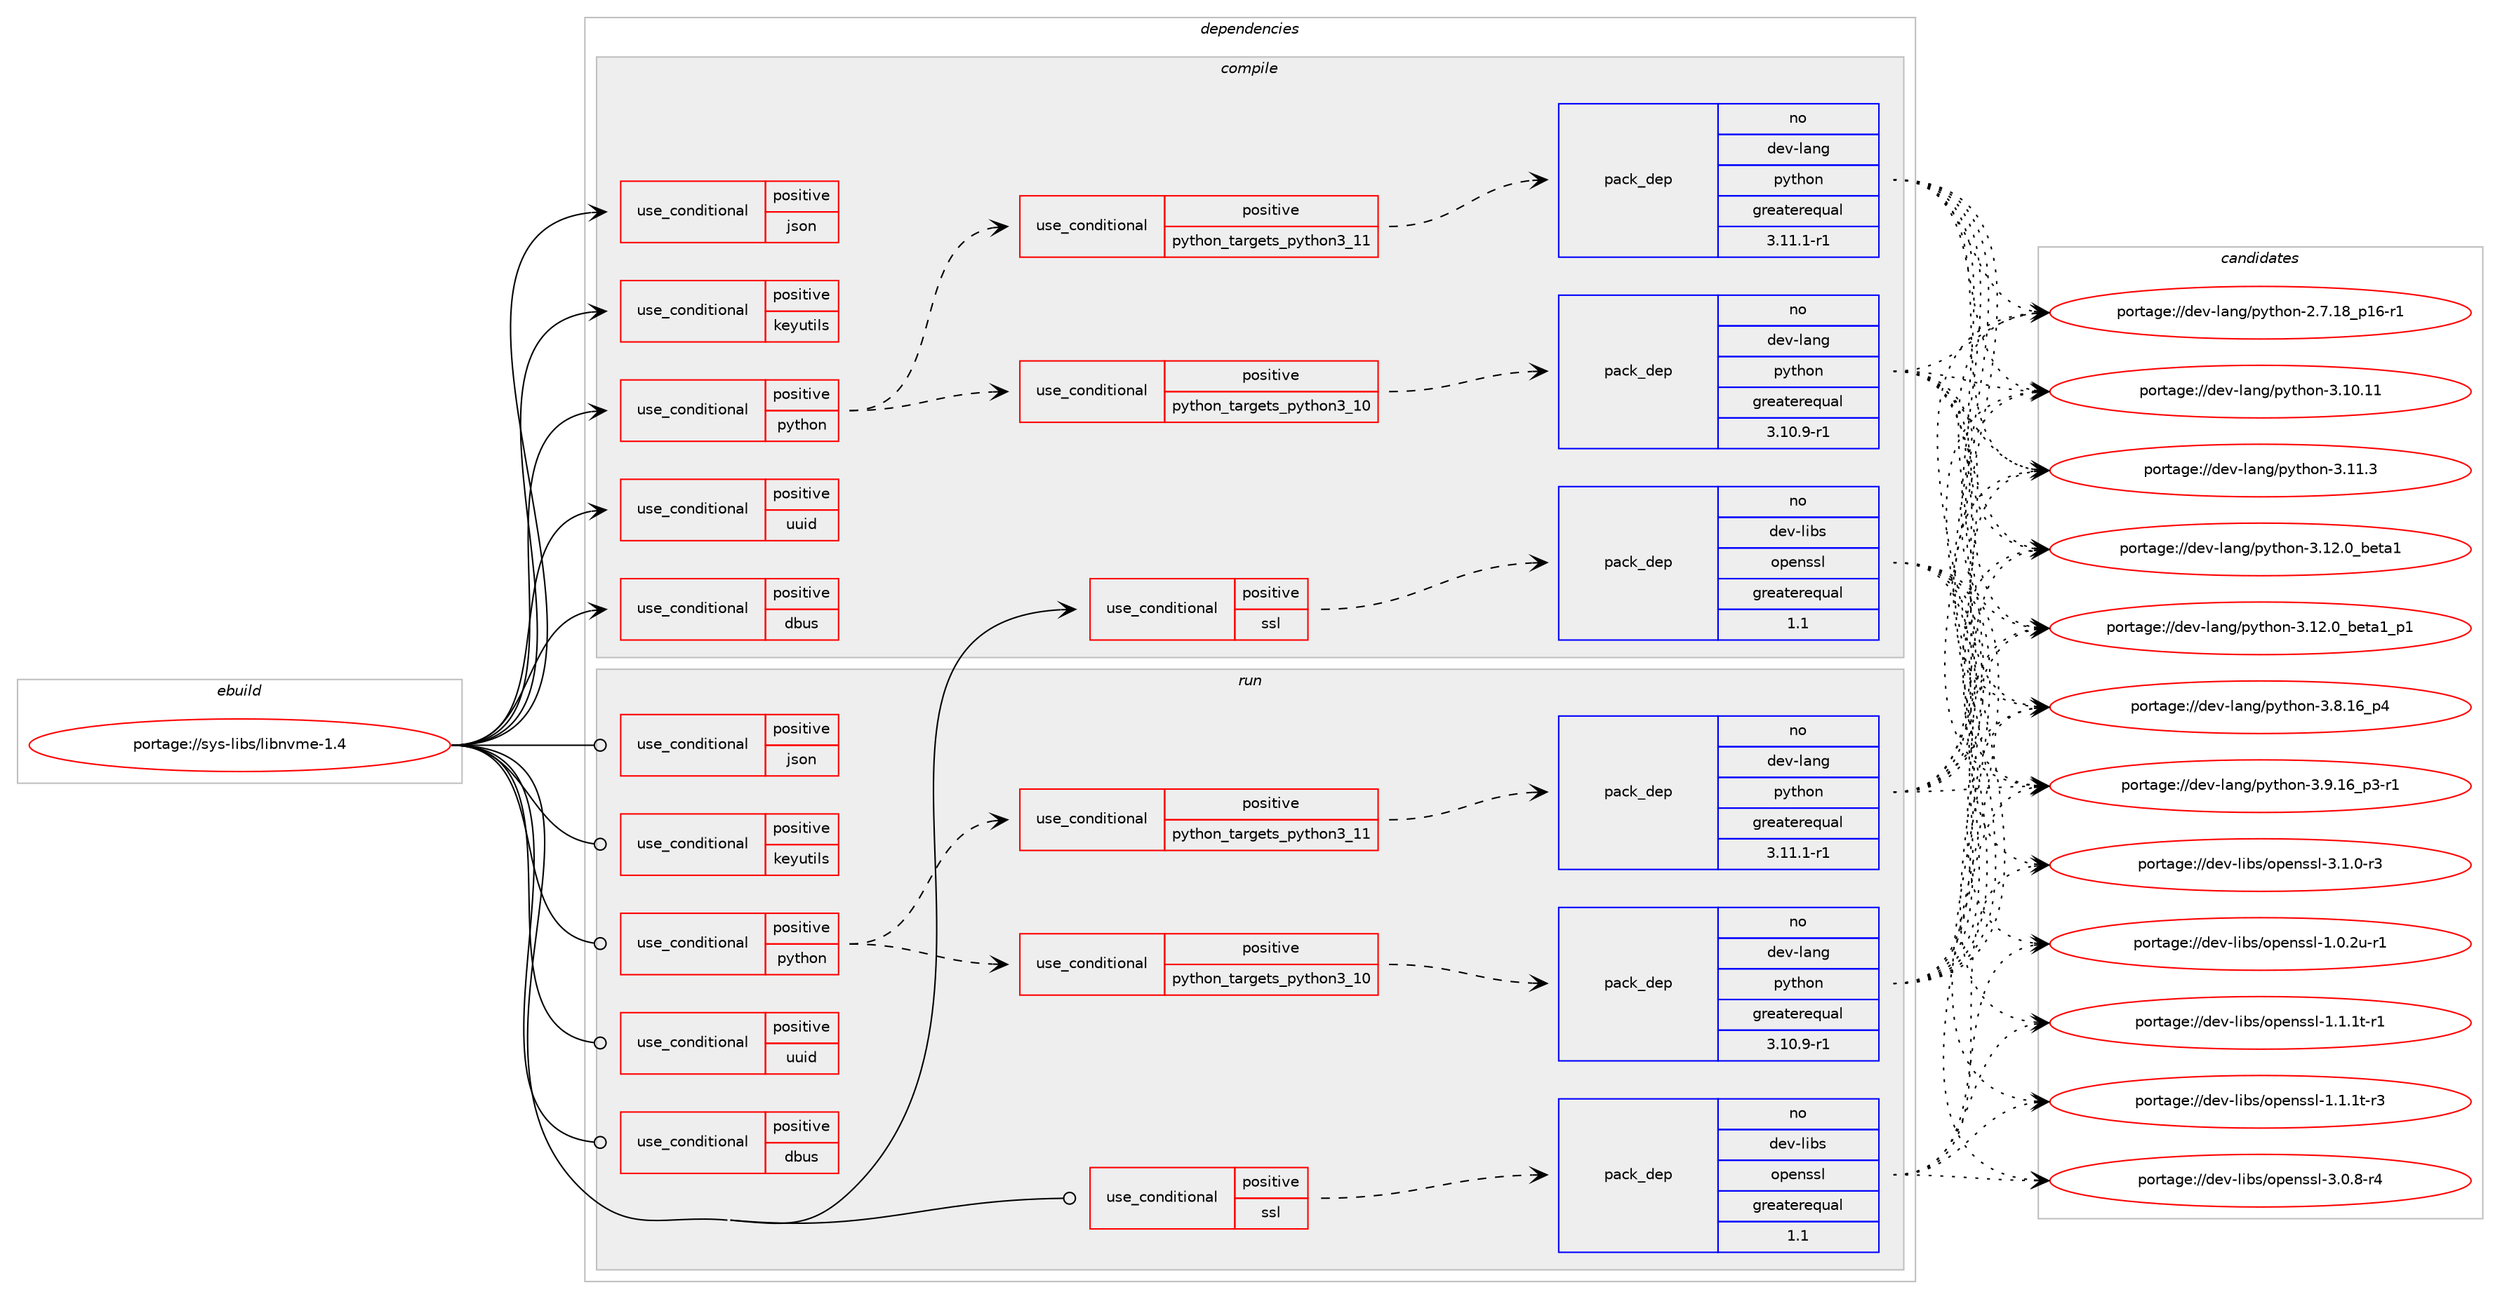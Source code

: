 digraph prolog {

# *************
# Graph options
# *************

newrank=true;
concentrate=true;
compound=true;
graph [rankdir=LR,fontname=Helvetica,fontsize=10,ranksep=1.5];#, ranksep=2.5, nodesep=0.2];
edge  [arrowhead=vee];
node  [fontname=Helvetica,fontsize=10];

# **********
# The ebuild
# **********

subgraph cluster_leftcol {
color=gray;
rank=same;
label=<<i>ebuild</i>>;
id [label="portage://sys-libs/libnvme-1.4", color=red, width=4, href="../sys-libs/libnvme-1.4.svg"];
}

# ****************
# The dependencies
# ****************

subgraph cluster_midcol {
color=gray;
label=<<i>dependencies</i>>;
subgraph cluster_compile {
fillcolor="#eeeeee";
style=filled;
label=<<i>compile</i>>;
subgraph cond3431 {
dependency5155 [label=<<TABLE BORDER="0" CELLBORDER="1" CELLSPACING="0" CELLPADDING="4"><TR><TD ROWSPAN="3" CELLPADDING="10">use_conditional</TD></TR><TR><TD>positive</TD></TR><TR><TD>dbus</TD></TR></TABLE>>, shape=none, color=red];
# *** BEGIN UNKNOWN DEPENDENCY TYPE (TODO) ***
# dependency5155 -> package_dependency(portage://sys-libs/libnvme-1.4,install,no,sys-apps,dbus,none,[,,],any_same_slot,[])
# *** END UNKNOWN DEPENDENCY TYPE (TODO) ***

}
id:e -> dependency5155:w [weight=20,style="solid",arrowhead="vee"];
subgraph cond3432 {
dependency5156 [label=<<TABLE BORDER="0" CELLBORDER="1" CELLSPACING="0" CELLPADDING="4"><TR><TD ROWSPAN="3" CELLPADDING="10">use_conditional</TD></TR><TR><TD>positive</TD></TR><TR><TD>json</TD></TR></TABLE>>, shape=none, color=red];
# *** BEGIN UNKNOWN DEPENDENCY TYPE (TODO) ***
# dependency5156 -> package_dependency(portage://sys-libs/libnvme-1.4,install,no,dev-libs,json-c,none,[,,],any_same_slot,[])
# *** END UNKNOWN DEPENDENCY TYPE (TODO) ***

}
id:e -> dependency5156:w [weight=20,style="solid",arrowhead="vee"];
subgraph cond3433 {
dependency5157 [label=<<TABLE BORDER="0" CELLBORDER="1" CELLSPACING="0" CELLPADDING="4"><TR><TD ROWSPAN="3" CELLPADDING="10">use_conditional</TD></TR><TR><TD>positive</TD></TR><TR><TD>keyutils</TD></TR></TABLE>>, shape=none, color=red];
# *** BEGIN UNKNOWN DEPENDENCY TYPE (TODO) ***
# dependency5157 -> package_dependency(portage://sys-libs/libnvme-1.4,install,no,sys-apps,keyutils,none,[,,],any_same_slot,[])
# *** END UNKNOWN DEPENDENCY TYPE (TODO) ***

}
id:e -> dependency5157:w [weight=20,style="solid",arrowhead="vee"];
subgraph cond3434 {
dependency5158 [label=<<TABLE BORDER="0" CELLBORDER="1" CELLSPACING="0" CELLPADDING="4"><TR><TD ROWSPAN="3" CELLPADDING="10">use_conditional</TD></TR><TR><TD>positive</TD></TR><TR><TD>python</TD></TR></TABLE>>, shape=none, color=red];
subgraph cond3435 {
dependency5159 [label=<<TABLE BORDER="0" CELLBORDER="1" CELLSPACING="0" CELLPADDING="4"><TR><TD ROWSPAN="3" CELLPADDING="10">use_conditional</TD></TR><TR><TD>positive</TD></TR><TR><TD>python_targets_python3_10</TD></TR></TABLE>>, shape=none, color=red];
subgraph pack1696 {
dependency5160 [label=<<TABLE BORDER="0" CELLBORDER="1" CELLSPACING="0" CELLPADDING="4" WIDTH="220"><TR><TD ROWSPAN="6" CELLPADDING="30">pack_dep</TD></TR><TR><TD WIDTH="110">no</TD></TR><TR><TD>dev-lang</TD></TR><TR><TD>python</TD></TR><TR><TD>greaterequal</TD></TR><TR><TD>3.10.9-r1</TD></TR></TABLE>>, shape=none, color=blue];
}
dependency5159:e -> dependency5160:w [weight=20,style="dashed",arrowhead="vee"];
}
dependency5158:e -> dependency5159:w [weight=20,style="dashed",arrowhead="vee"];
subgraph cond3436 {
dependency5161 [label=<<TABLE BORDER="0" CELLBORDER="1" CELLSPACING="0" CELLPADDING="4"><TR><TD ROWSPAN="3" CELLPADDING="10">use_conditional</TD></TR><TR><TD>positive</TD></TR><TR><TD>python_targets_python3_11</TD></TR></TABLE>>, shape=none, color=red];
subgraph pack1697 {
dependency5162 [label=<<TABLE BORDER="0" CELLBORDER="1" CELLSPACING="0" CELLPADDING="4" WIDTH="220"><TR><TD ROWSPAN="6" CELLPADDING="30">pack_dep</TD></TR><TR><TD WIDTH="110">no</TD></TR><TR><TD>dev-lang</TD></TR><TR><TD>python</TD></TR><TR><TD>greaterequal</TD></TR><TR><TD>3.11.1-r1</TD></TR></TABLE>>, shape=none, color=blue];
}
dependency5161:e -> dependency5162:w [weight=20,style="dashed",arrowhead="vee"];
}
dependency5158:e -> dependency5161:w [weight=20,style="dashed",arrowhead="vee"];
}
id:e -> dependency5158:w [weight=20,style="solid",arrowhead="vee"];
subgraph cond3437 {
dependency5163 [label=<<TABLE BORDER="0" CELLBORDER="1" CELLSPACING="0" CELLPADDING="4"><TR><TD ROWSPAN="3" CELLPADDING="10">use_conditional</TD></TR><TR><TD>positive</TD></TR><TR><TD>ssl</TD></TR></TABLE>>, shape=none, color=red];
subgraph pack1698 {
dependency5164 [label=<<TABLE BORDER="0" CELLBORDER="1" CELLSPACING="0" CELLPADDING="4" WIDTH="220"><TR><TD ROWSPAN="6" CELLPADDING="30">pack_dep</TD></TR><TR><TD WIDTH="110">no</TD></TR><TR><TD>dev-libs</TD></TR><TR><TD>openssl</TD></TR><TR><TD>greaterequal</TD></TR><TR><TD>1.1</TD></TR></TABLE>>, shape=none, color=blue];
}
dependency5163:e -> dependency5164:w [weight=20,style="dashed",arrowhead="vee"];
}
id:e -> dependency5163:w [weight=20,style="solid",arrowhead="vee"];
subgraph cond3438 {
dependency5165 [label=<<TABLE BORDER="0" CELLBORDER="1" CELLSPACING="0" CELLPADDING="4"><TR><TD ROWSPAN="3" CELLPADDING="10">use_conditional</TD></TR><TR><TD>positive</TD></TR><TR><TD>uuid</TD></TR></TABLE>>, shape=none, color=red];
# *** BEGIN UNKNOWN DEPENDENCY TYPE (TODO) ***
# dependency5165 -> package_dependency(portage://sys-libs/libnvme-1.4,install,no,sys-apps,util-linux,none,[,,],any_same_slot,[])
# *** END UNKNOWN DEPENDENCY TYPE (TODO) ***

}
id:e -> dependency5165:w [weight=20,style="solid",arrowhead="vee"];
}
subgraph cluster_compileandrun {
fillcolor="#eeeeee";
style=filled;
label=<<i>compile and run</i>>;
}
subgraph cluster_run {
fillcolor="#eeeeee";
style=filled;
label=<<i>run</i>>;
subgraph cond3439 {
dependency5166 [label=<<TABLE BORDER="0" CELLBORDER="1" CELLSPACING="0" CELLPADDING="4"><TR><TD ROWSPAN="3" CELLPADDING="10">use_conditional</TD></TR><TR><TD>positive</TD></TR><TR><TD>dbus</TD></TR></TABLE>>, shape=none, color=red];
# *** BEGIN UNKNOWN DEPENDENCY TYPE (TODO) ***
# dependency5166 -> package_dependency(portage://sys-libs/libnvme-1.4,run,no,sys-apps,dbus,none,[,,],any_same_slot,[])
# *** END UNKNOWN DEPENDENCY TYPE (TODO) ***

}
id:e -> dependency5166:w [weight=20,style="solid",arrowhead="odot"];
subgraph cond3440 {
dependency5167 [label=<<TABLE BORDER="0" CELLBORDER="1" CELLSPACING="0" CELLPADDING="4"><TR><TD ROWSPAN="3" CELLPADDING="10">use_conditional</TD></TR><TR><TD>positive</TD></TR><TR><TD>json</TD></TR></TABLE>>, shape=none, color=red];
# *** BEGIN UNKNOWN DEPENDENCY TYPE (TODO) ***
# dependency5167 -> package_dependency(portage://sys-libs/libnvme-1.4,run,no,dev-libs,json-c,none,[,,],any_same_slot,[])
# *** END UNKNOWN DEPENDENCY TYPE (TODO) ***

}
id:e -> dependency5167:w [weight=20,style="solid",arrowhead="odot"];
subgraph cond3441 {
dependency5168 [label=<<TABLE BORDER="0" CELLBORDER="1" CELLSPACING="0" CELLPADDING="4"><TR><TD ROWSPAN="3" CELLPADDING="10">use_conditional</TD></TR><TR><TD>positive</TD></TR><TR><TD>keyutils</TD></TR></TABLE>>, shape=none, color=red];
# *** BEGIN UNKNOWN DEPENDENCY TYPE (TODO) ***
# dependency5168 -> package_dependency(portage://sys-libs/libnvme-1.4,run,no,sys-apps,keyutils,none,[,,],any_same_slot,[])
# *** END UNKNOWN DEPENDENCY TYPE (TODO) ***

}
id:e -> dependency5168:w [weight=20,style="solid",arrowhead="odot"];
subgraph cond3442 {
dependency5169 [label=<<TABLE BORDER="0" CELLBORDER="1" CELLSPACING="0" CELLPADDING="4"><TR><TD ROWSPAN="3" CELLPADDING="10">use_conditional</TD></TR><TR><TD>positive</TD></TR><TR><TD>python</TD></TR></TABLE>>, shape=none, color=red];
subgraph cond3443 {
dependency5170 [label=<<TABLE BORDER="0" CELLBORDER="1" CELLSPACING="0" CELLPADDING="4"><TR><TD ROWSPAN="3" CELLPADDING="10">use_conditional</TD></TR><TR><TD>positive</TD></TR><TR><TD>python_targets_python3_10</TD></TR></TABLE>>, shape=none, color=red];
subgraph pack1699 {
dependency5171 [label=<<TABLE BORDER="0" CELLBORDER="1" CELLSPACING="0" CELLPADDING="4" WIDTH="220"><TR><TD ROWSPAN="6" CELLPADDING="30">pack_dep</TD></TR><TR><TD WIDTH="110">no</TD></TR><TR><TD>dev-lang</TD></TR><TR><TD>python</TD></TR><TR><TD>greaterequal</TD></TR><TR><TD>3.10.9-r1</TD></TR></TABLE>>, shape=none, color=blue];
}
dependency5170:e -> dependency5171:w [weight=20,style="dashed",arrowhead="vee"];
}
dependency5169:e -> dependency5170:w [weight=20,style="dashed",arrowhead="vee"];
subgraph cond3444 {
dependency5172 [label=<<TABLE BORDER="0" CELLBORDER="1" CELLSPACING="0" CELLPADDING="4"><TR><TD ROWSPAN="3" CELLPADDING="10">use_conditional</TD></TR><TR><TD>positive</TD></TR><TR><TD>python_targets_python3_11</TD></TR></TABLE>>, shape=none, color=red];
subgraph pack1700 {
dependency5173 [label=<<TABLE BORDER="0" CELLBORDER="1" CELLSPACING="0" CELLPADDING="4" WIDTH="220"><TR><TD ROWSPAN="6" CELLPADDING="30">pack_dep</TD></TR><TR><TD WIDTH="110">no</TD></TR><TR><TD>dev-lang</TD></TR><TR><TD>python</TD></TR><TR><TD>greaterequal</TD></TR><TR><TD>3.11.1-r1</TD></TR></TABLE>>, shape=none, color=blue];
}
dependency5172:e -> dependency5173:w [weight=20,style="dashed",arrowhead="vee"];
}
dependency5169:e -> dependency5172:w [weight=20,style="dashed",arrowhead="vee"];
}
id:e -> dependency5169:w [weight=20,style="solid",arrowhead="odot"];
subgraph cond3445 {
dependency5174 [label=<<TABLE BORDER="0" CELLBORDER="1" CELLSPACING="0" CELLPADDING="4"><TR><TD ROWSPAN="3" CELLPADDING="10">use_conditional</TD></TR><TR><TD>positive</TD></TR><TR><TD>ssl</TD></TR></TABLE>>, shape=none, color=red];
subgraph pack1701 {
dependency5175 [label=<<TABLE BORDER="0" CELLBORDER="1" CELLSPACING="0" CELLPADDING="4" WIDTH="220"><TR><TD ROWSPAN="6" CELLPADDING="30">pack_dep</TD></TR><TR><TD WIDTH="110">no</TD></TR><TR><TD>dev-libs</TD></TR><TR><TD>openssl</TD></TR><TR><TD>greaterequal</TD></TR><TR><TD>1.1</TD></TR></TABLE>>, shape=none, color=blue];
}
dependency5174:e -> dependency5175:w [weight=20,style="dashed",arrowhead="vee"];
}
id:e -> dependency5174:w [weight=20,style="solid",arrowhead="odot"];
subgraph cond3446 {
dependency5176 [label=<<TABLE BORDER="0" CELLBORDER="1" CELLSPACING="0" CELLPADDING="4"><TR><TD ROWSPAN="3" CELLPADDING="10">use_conditional</TD></TR><TR><TD>positive</TD></TR><TR><TD>uuid</TD></TR></TABLE>>, shape=none, color=red];
# *** BEGIN UNKNOWN DEPENDENCY TYPE (TODO) ***
# dependency5176 -> package_dependency(portage://sys-libs/libnvme-1.4,run,no,sys-apps,util-linux,none,[,,],any_same_slot,[])
# *** END UNKNOWN DEPENDENCY TYPE (TODO) ***

}
id:e -> dependency5176:w [weight=20,style="solid",arrowhead="odot"];
}
}

# **************
# The candidates
# **************

subgraph cluster_choices {
rank=same;
color=gray;
label=<<i>candidates</i>>;

subgraph choice1696 {
color=black;
nodesep=1;
choice100101118451089711010347112121116104111110455046554649569511249544511449 [label="portage://dev-lang/python-2.7.18_p16-r1", color=red, width=4,href="../dev-lang/python-2.7.18_p16-r1.svg"];
choice1001011184510897110103471121211161041111104551464948464949 [label="portage://dev-lang/python-3.10.11", color=red, width=4,href="../dev-lang/python-3.10.11.svg"];
choice10010111845108971101034711212111610411111045514649494651 [label="portage://dev-lang/python-3.11.3", color=red, width=4,href="../dev-lang/python-3.11.3.svg"];
choice1001011184510897110103471121211161041111104551464950464895981011169749 [label="portage://dev-lang/python-3.12.0_beta1", color=red, width=4,href="../dev-lang/python-3.12.0_beta1.svg"];
choice10010111845108971101034711212111610411111045514649504648959810111697499511249 [label="portage://dev-lang/python-3.12.0_beta1_p1", color=red, width=4,href="../dev-lang/python-3.12.0_beta1_p1.svg"];
choice100101118451089711010347112121116104111110455146564649549511252 [label="portage://dev-lang/python-3.8.16_p4", color=red, width=4,href="../dev-lang/python-3.8.16_p4.svg"];
choice1001011184510897110103471121211161041111104551465746495495112514511449 [label="portage://dev-lang/python-3.9.16_p3-r1", color=red, width=4,href="../dev-lang/python-3.9.16_p3-r1.svg"];
dependency5160:e -> choice100101118451089711010347112121116104111110455046554649569511249544511449:w [style=dotted,weight="100"];
dependency5160:e -> choice1001011184510897110103471121211161041111104551464948464949:w [style=dotted,weight="100"];
dependency5160:e -> choice10010111845108971101034711212111610411111045514649494651:w [style=dotted,weight="100"];
dependency5160:e -> choice1001011184510897110103471121211161041111104551464950464895981011169749:w [style=dotted,weight="100"];
dependency5160:e -> choice10010111845108971101034711212111610411111045514649504648959810111697499511249:w [style=dotted,weight="100"];
dependency5160:e -> choice100101118451089711010347112121116104111110455146564649549511252:w [style=dotted,weight="100"];
dependency5160:e -> choice1001011184510897110103471121211161041111104551465746495495112514511449:w [style=dotted,weight="100"];
}
subgraph choice1697 {
color=black;
nodesep=1;
choice100101118451089711010347112121116104111110455046554649569511249544511449 [label="portage://dev-lang/python-2.7.18_p16-r1", color=red, width=4,href="../dev-lang/python-2.7.18_p16-r1.svg"];
choice1001011184510897110103471121211161041111104551464948464949 [label="portage://dev-lang/python-3.10.11", color=red, width=4,href="../dev-lang/python-3.10.11.svg"];
choice10010111845108971101034711212111610411111045514649494651 [label="portage://dev-lang/python-3.11.3", color=red, width=4,href="../dev-lang/python-3.11.3.svg"];
choice1001011184510897110103471121211161041111104551464950464895981011169749 [label="portage://dev-lang/python-3.12.0_beta1", color=red, width=4,href="../dev-lang/python-3.12.0_beta1.svg"];
choice10010111845108971101034711212111610411111045514649504648959810111697499511249 [label="portage://dev-lang/python-3.12.0_beta1_p1", color=red, width=4,href="../dev-lang/python-3.12.0_beta1_p1.svg"];
choice100101118451089711010347112121116104111110455146564649549511252 [label="portage://dev-lang/python-3.8.16_p4", color=red, width=4,href="../dev-lang/python-3.8.16_p4.svg"];
choice1001011184510897110103471121211161041111104551465746495495112514511449 [label="portage://dev-lang/python-3.9.16_p3-r1", color=red, width=4,href="../dev-lang/python-3.9.16_p3-r1.svg"];
dependency5162:e -> choice100101118451089711010347112121116104111110455046554649569511249544511449:w [style=dotted,weight="100"];
dependency5162:e -> choice1001011184510897110103471121211161041111104551464948464949:w [style=dotted,weight="100"];
dependency5162:e -> choice10010111845108971101034711212111610411111045514649494651:w [style=dotted,weight="100"];
dependency5162:e -> choice1001011184510897110103471121211161041111104551464950464895981011169749:w [style=dotted,weight="100"];
dependency5162:e -> choice10010111845108971101034711212111610411111045514649504648959810111697499511249:w [style=dotted,weight="100"];
dependency5162:e -> choice100101118451089711010347112121116104111110455146564649549511252:w [style=dotted,weight="100"];
dependency5162:e -> choice1001011184510897110103471121211161041111104551465746495495112514511449:w [style=dotted,weight="100"];
}
subgraph choice1698 {
color=black;
nodesep=1;
choice1001011184510810598115471111121011101151151084549464846501174511449 [label="portage://dev-libs/openssl-1.0.2u-r1", color=red, width=4,href="../dev-libs/openssl-1.0.2u-r1.svg"];
choice1001011184510810598115471111121011101151151084549464946491164511449 [label="portage://dev-libs/openssl-1.1.1t-r1", color=red, width=4,href="../dev-libs/openssl-1.1.1t-r1.svg"];
choice1001011184510810598115471111121011101151151084549464946491164511451 [label="portage://dev-libs/openssl-1.1.1t-r3", color=red, width=4,href="../dev-libs/openssl-1.1.1t-r3.svg"];
choice1001011184510810598115471111121011101151151084551464846564511452 [label="portage://dev-libs/openssl-3.0.8-r4", color=red, width=4,href="../dev-libs/openssl-3.0.8-r4.svg"];
choice1001011184510810598115471111121011101151151084551464946484511451 [label="portage://dev-libs/openssl-3.1.0-r3", color=red, width=4,href="../dev-libs/openssl-3.1.0-r3.svg"];
dependency5164:e -> choice1001011184510810598115471111121011101151151084549464846501174511449:w [style=dotted,weight="100"];
dependency5164:e -> choice1001011184510810598115471111121011101151151084549464946491164511449:w [style=dotted,weight="100"];
dependency5164:e -> choice1001011184510810598115471111121011101151151084549464946491164511451:w [style=dotted,weight="100"];
dependency5164:e -> choice1001011184510810598115471111121011101151151084551464846564511452:w [style=dotted,weight="100"];
dependency5164:e -> choice1001011184510810598115471111121011101151151084551464946484511451:w [style=dotted,weight="100"];
}
subgraph choice1699 {
color=black;
nodesep=1;
choice100101118451089711010347112121116104111110455046554649569511249544511449 [label="portage://dev-lang/python-2.7.18_p16-r1", color=red, width=4,href="../dev-lang/python-2.7.18_p16-r1.svg"];
choice1001011184510897110103471121211161041111104551464948464949 [label="portage://dev-lang/python-3.10.11", color=red, width=4,href="../dev-lang/python-3.10.11.svg"];
choice10010111845108971101034711212111610411111045514649494651 [label="portage://dev-lang/python-3.11.3", color=red, width=4,href="../dev-lang/python-3.11.3.svg"];
choice1001011184510897110103471121211161041111104551464950464895981011169749 [label="portage://dev-lang/python-3.12.0_beta1", color=red, width=4,href="../dev-lang/python-3.12.0_beta1.svg"];
choice10010111845108971101034711212111610411111045514649504648959810111697499511249 [label="portage://dev-lang/python-3.12.0_beta1_p1", color=red, width=4,href="../dev-lang/python-3.12.0_beta1_p1.svg"];
choice100101118451089711010347112121116104111110455146564649549511252 [label="portage://dev-lang/python-3.8.16_p4", color=red, width=4,href="../dev-lang/python-3.8.16_p4.svg"];
choice1001011184510897110103471121211161041111104551465746495495112514511449 [label="portage://dev-lang/python-3.9.16_p3-r1", color=red, width=4,href="../dev-lang/python-3.9.16_p3-r1.svg"];
dependency5171:e -> choice100101118451089711010347112121116104111110455046554649569511249544511449:w [style=dotted,weight="100"];
dependency5171:e -> choice1001011184510897110103471121211161041111104551464948464949:w [style=dotted,weight="100"];
dependency5171:e -> choice10010111845108971101034711212111610411111045514649494651:w [style=dotted,weight="100"];
dependency5171:e -> choice1001011184510897110103471121211161041111104551464950464895981011169749:w [style=dotted,weight="100"];
dependency5171:e -> choice10010111845108971101034711212111610411111045514649504648959810111697499511249:w [style=dotted,weight="100"];
dependency5171:e -> choice100101118451089711010347112121116104111110455146564649549511252:w [style=dotted,weight="100"];
dependency5171:e -> choice1001011184510897110103471121211161041111104551465746495495112514511449:w [style=dotted,weight="100"];
}
subgraph choice1700 {
color=black;
nodesep=1;
choice100101118451089711010347112121116104111110455046554649569511249544511449 [label="portage://dev-lang/python-2.7.18_p16-r1", color=red, width=4,href="../dev-lang/python-2.7.18_p16-r1.svg"];
choice1001011184510897110103471121211161041111104551464948464949 [label="portage://dev-lang/python-3.10.11", color=red, width=4,href="../dev-lang/python-3.10.11.svg"];
choice10010111845108971101034711212111610411111045514649494651 [label="portage://dev-lang/python-3.11.3", color=red, width=4,href="../dev-lang/python-3.11.3.svg"];
choice1001011184510897110103471121211161041111104551464950464895981011169749 [label="portage://dev-lang/python-3.12.0_beta1", color=red, width=4,href="../dev-lang/python-3.12.0_beta1.svg"];
choice10010111845108971101034711212111610411111045514649504648959810111697499511249 [label="portage://dev-lang/python-3.12.0_beta1_p1", color=red, width=4,href="../dev-lang/python-3.12.0_beta1_p1.svg"];
choice100101118451089711010347112121116104111110455146564649549511252 [label="portage://dev-lang/python-3.8.16_p4", color=red, width=4,href="../dev-lang/python-3.8.16_p4.svg"];
choice1001011184510897110103471121211161041111104551465746495495112514511449 [label="portage://dev-lang/python-3.9.16_p3-r1", color=red, width=4,href="../dev-lang/python-3.9.16_p3-r1.svg"];
dependency5173:e -> choice100101118451089711010347112121116104111110455046554649569511249544511449:w [style=dotted,weight="100"];
dependency5173:e -> choice1001011184510897110103471121211161041111104551464948464949:w [style=dotted,weight="100"];
dependency5173:e -> choice10010111845108971101034711212111610411111045514649494651:w [style=dotted,weight="100"];
dependency5173:e -> choice1001011184510897110103471121211161041111104551464950464895981011169749:w [style=dotted,weight="100"];
dependency5173:e -> choice10010111845108971101034711212111610411111045514649504648959810111697499511249:w [style=dotted,weight="100"];
dependency5173:e -> choice100101118451089711010347112121116104111110455146564649549511252:w [style=dotted,weight="100"];
dependency5173:e -> choice1001011184510897110103471121211161041111104551465746495495112514511449:w [style=dotted,weight="100"];
}
subgraph choice1701 {
color=black;
nodesep=1;
choice1001011184510810598115471111121011101151151084549464846501174511449 [label="portage://dev-libs/openssl-1.0.2u-r1", color=red, width=4,href="../dev-libs/openssl-1.0.2u-r1.svg"];
choice1001011184510810598115471111121011101151151084549464946491164511449 [label="portage://dev-libs/openssl-1.1.1t-r1", color=red, width=4,href="../dev-libs/openssl-1.1.1t-r1.svg"];
choice1001011184510810598115471111121011101151151084549464946491164511451 [label="portage://dev-libs/openssl-1.1.1t-r3", color=red, width=4,href="../dev-libs/openssl-1.1.1t-r3.svg"];
choice1001011184510810598115471111121011101151151084551464846564511452 [label="portage://dev-libs/openssl-3.0.8-r4", color=red, width=4,href="../dev-libs/openssl-3.0.8-r4.svg"];
choice1001011184510810598115471111121011101151151084551464946484511451 [label="portage://dev-libs/openssl-3.1.0-r3", color=red, width=4,href="../dev-libs/openssl-3.1.0-r3.svg"];
dependency5175:e -> choice1001011184510810598115471111121011101151151084549464846501174511449:w [style=dotted,weight="100"];
dependency5175:e -> choice1001011184510810598115471111121011101151151084549464946491164511449:w [style=dotted,weight="100"];
dependency5175:e -> choice1001011184510810598115471111121011101151151084549464946491164511451:w [style=dotted,weight="100"];
dependency5175:e -> choice1001011184510810598115471111121011101151151084551464846564511452:w [style=dotted,weight="100"];
dependency5175:e -> choice1001011184510810598115471111121011101151151084551464946484511451:w [style=dotted,weight="100"];
}
}

}
